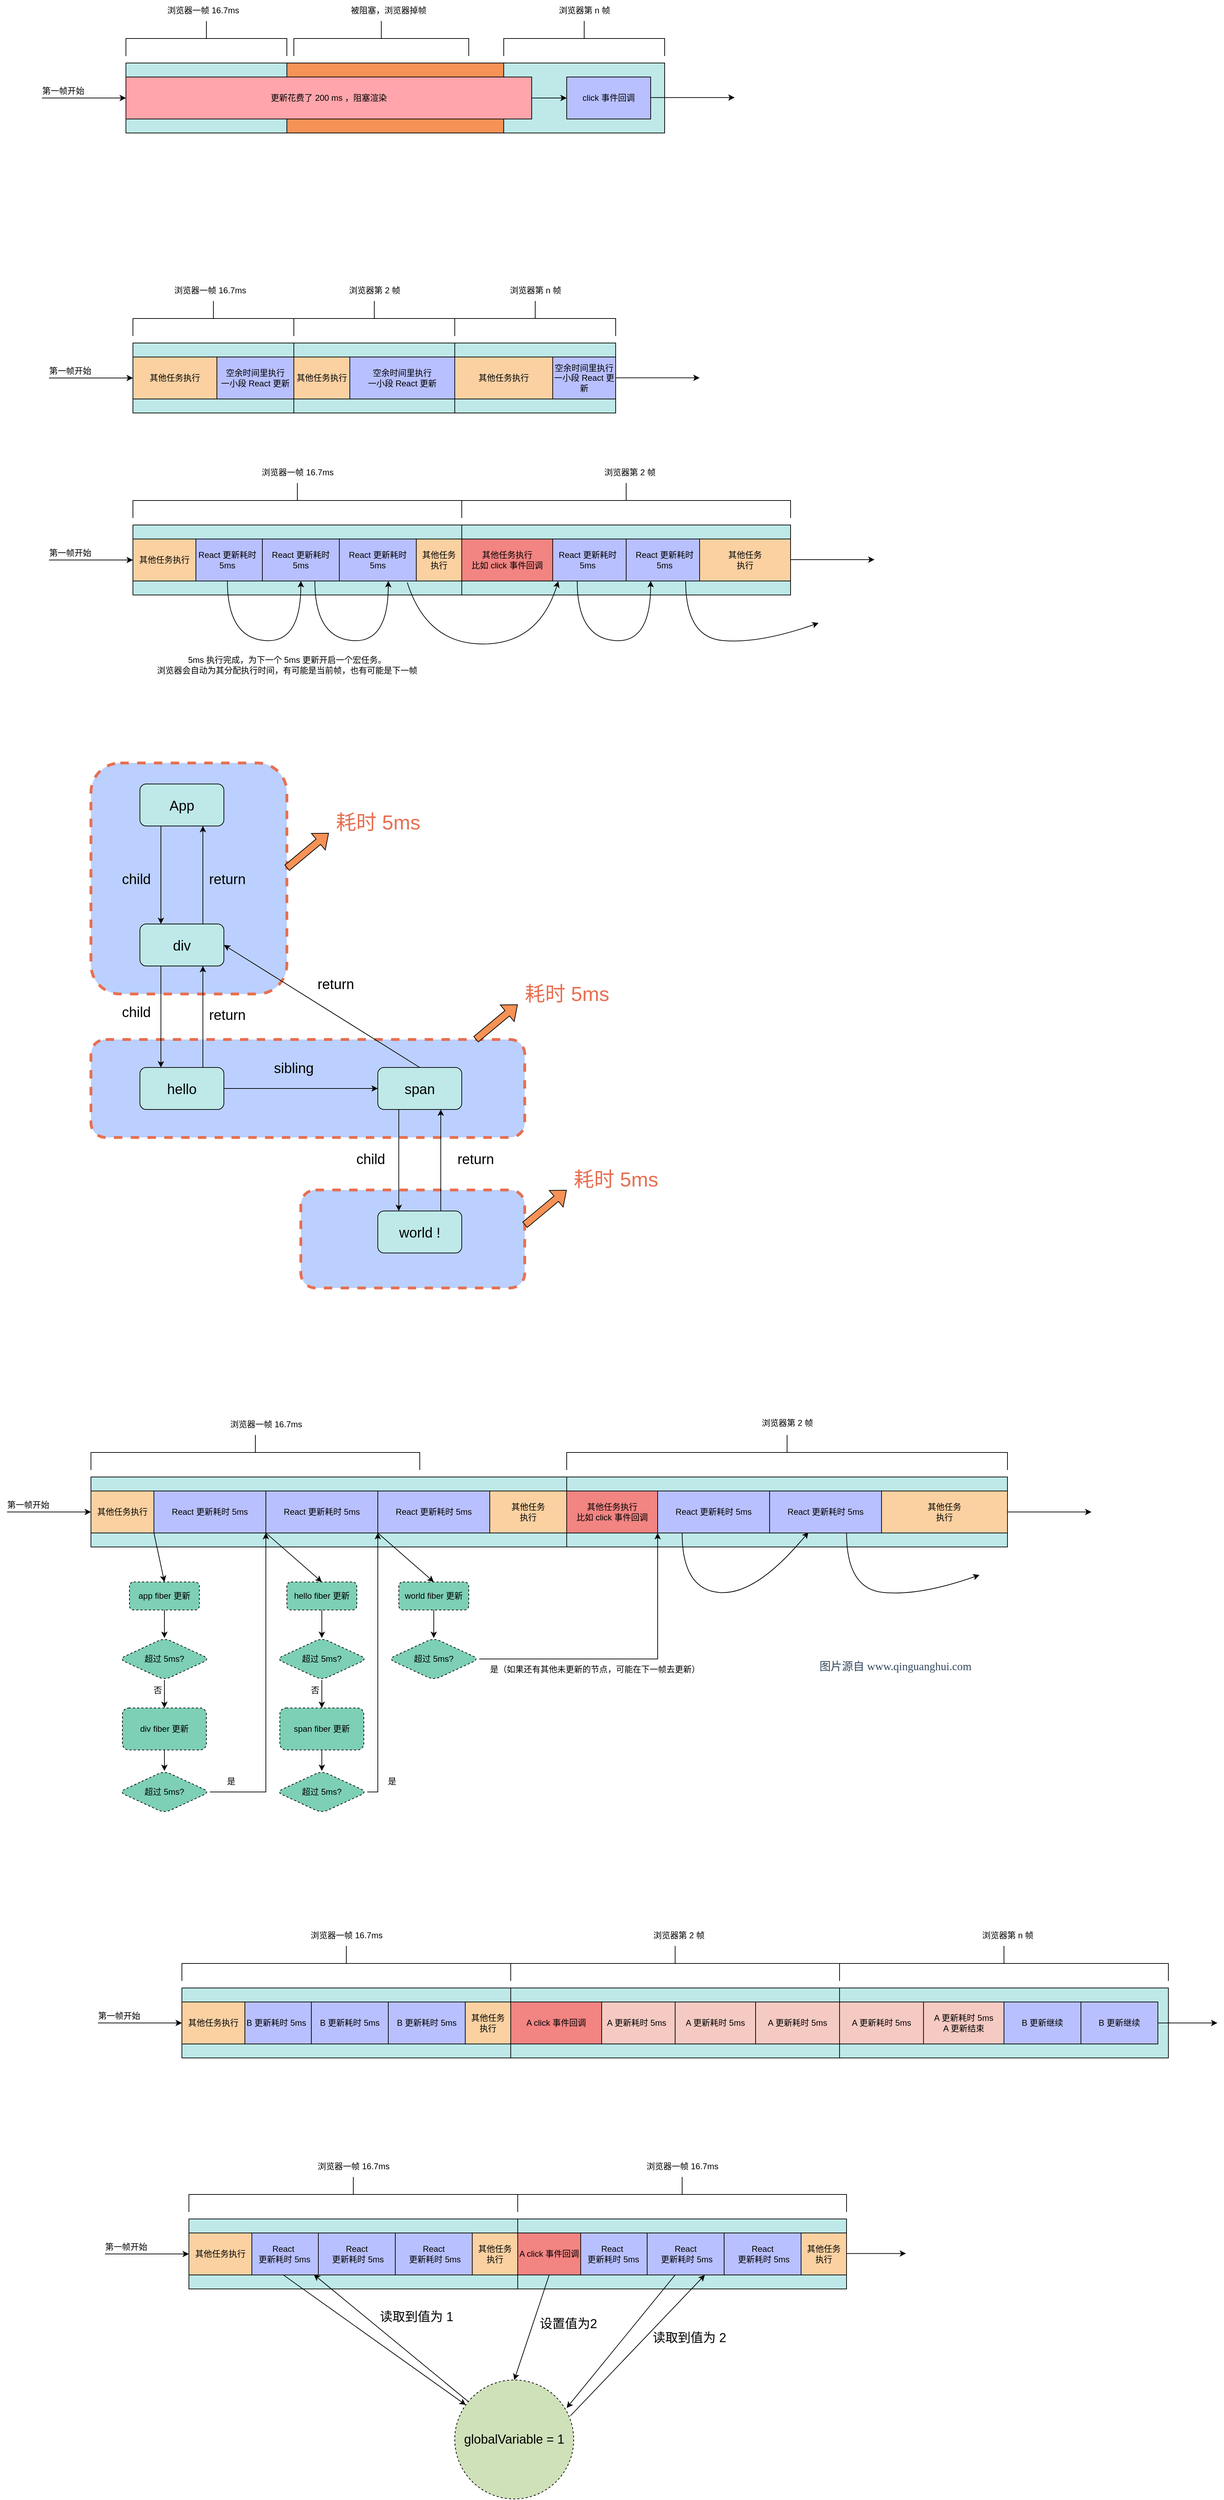 <mxfile version="20.2.3" type="device"><diagram id="33m1zhPhn40Jrkgx1Ifg" name="React 并发"><mxGraphModel dx="2376" dy="1242" grid="1" gridSize="10" guides="1" tooltips="1" connect="1" arrows="1" fold="1" page="1" pageScale="1" pageWidth="827" pageHeight="1169" math="0" shadow="0"><root><mxCell id="0"/><mxCell id="1" parent="0"/><mxCell id="PT9RlLDkD7lPrrvfI8HO-163" value="" style="rounded=1;whiteSpace=wrap;html=1;fontSize=20;strokeWidth=4;fillColor=#bbd0ff;strokeColor=#E76F51;dashed=1;" vertex="1" parent="1"><mxGeometry x="350" y="1990" width="320" height="140" as="geometry"/></mxCell><mxCell id="PT9RlLDkD7lPrrvfI8HO-161" value="" style="rounded=1;whiteSpace=wrap;html=1;fontSize=20;strokeWidth=4;fillColor=#bbd0ff;strokeColor=#E76F51;dashed=1;" vertex="1" parent="1"><mxGeometry x="50" y="1775" width="620" height="140" as="geometry"/></mxCell><mxCell id="PT9RlLDkD7lPrrvfI8HO-159" value="" style="rounded=1;whiteSpace=wrap;html=1;fontSize=20;strokeWidth=4;fillColor=#bbd0ff;strokeColor=#E76F51;dashed=1;glass=0;sketch=0;" vertex="1" parent="1"><mxGeometry x="50" y="1380" width="280" height="330" as="geometry"/></mxCell><mxCell id="PT9RlLDkD7lPrrvfI8HO-18" value="" style="rounded=0;whiteSpace=wrap;html=1;fillColor=#bee9e8;strokeColor=#000;" vertex="1" parent="1"><mxGeometry x="640" y="380" width="230" height="100" as="geometry"/></mxCell><mxCell id="PT9RlLDkD7lPrrvfI8HO-9" value="" style="rounded=0;whiteSpace=wrap;html=1;fillColor=#f79256;strokeColor=#000;" vertex="1" parent="1"><mxGeometry x="330" y="380" width="310" height="100" as="geometry"/></mxCell><mxCell id="PT9RlLDkD7lPrrvfI8HO-1" value="" style="rounded=0;whiteSpace=wrap;html=1;fillColor=#bee9e8;strokeColor=#000;" vertex="1" parent="1"><mxGeometry x="100" y="380" width="230" height="100" as="geometry"/></mxCell><mxCell id="PT9RlLDkD7lPrrvfI8HO-17" value="" style="edgeStyle=orthogonalEdgeStyle;rounded=0;orthogonalLoop=1;jettySize=auto;html=1;" edge="1" parent="1" source="PT9RlLDkD7lPrrvfI8HO-5" target="PT9RlLDkD7lPrrvfI8HO-16"><mxGeometry relative="1" as="geometry"/></mxCell><mxCell id="PT9RlLDkD7lPrrvfI8HO-5" value="更新花费了 200 ms ，阻塞渲染" style="rounded=0;whiteSpace=wrap;html=1;fillColor=#ffa5ab;strokeColor=#000;" vertex="1" parent="1"><mxGeometry x="100" y="400" width="580" height="60" as="geometry"/></mxCell><mxCell id="PT9RlLDkD7lPrrvfI8HO-6" value="" style="endArrow=classic;html=1;rounded=0;entryX=0;entryY=0.5;entryDx=0;entryDy=0;" edge="1" parent="1" target="PT9RlLDkD7lPrrvfI8HO-5"><mxGeometry width="50" height="50" relative="1" as="geometry"><mxPoint x="-20" y="430" as="sourcePoint"/><mxPoint x="240" y="470" as="targetPoint"/></mxGeometry></mxCell><mxCell id="PT9RlLDkD7lPrrvfI8HO-7" value="第一帧开始" style="text;html=1;align=center;verticalAlign=middle;resizable=0;points=[];autosize=1;strokeColor=none;fillColor=none;" vertex="1" parent="1"><mxGeometry x="-30" y="405" width="80" height="30" as="geometry"/></mxCell><mxCell id="PT9RlLDkD7lPrrvfI8HO-12" value="" style="strokeWidth=1;html=1;shape=mxgraph.flowchart.annotation_2;align=left;labelPosition=right;pointerEvents=1;direction=south;" vertex="1" parent="1"><mxGeometry x="100" y="320" width="230" height="50" as="geometry"/></mxCell><mxCell id="PT9RlLDkD7lPrrvfI8HO-13" value="浏览器一帧 16.7ms" style="text;html=1;align=center;verticalAlign=middle;resizable=0;points=[];autosize=1;strokeColor=none;fillColor=none;" vertex="1" parent="1"><mxGeometry x="145" y="290" width="130" height="30" as="geometry"/></mxCell><mxCell id="PT9RlLDkD7lPrrvfI8HO-16" value="click 事件回调" style="whiteSpace=wrap;html=1;fillColor=#b8c0ff;strokeColor=#000;rounded=0;" vertex="1" parent="1"><mxGeometry x="730" y="400" width="120" height="60" as="geometry"/></mxCell><mxCell id="PT9RlLDkD7lPrrvfI8HO-19" value="" style="strokeWidth=1;html=1;shape=mxgraph.flowchart.annotation_2;align=left;labelPosition=right;pointerEvents=1;direction=south;" vertex="1" parent="1"><mxGeometry x="640" y="320" width="230" height="50" as="geometry"/></mxCell><mxCell id="PT9RlLDkD7lPrrvfI8HO-20" value="浏览器第 n 帧" style="text;html=1;align=center;verticalAlign=middle;resizable=0;points=[];autosize=1;strokeColor=none;fillColor=none;" vertex="1" parent="1"><mxGeometry x="705" y="290" width="100" height="30" as="geometry"/></mxCell><mxCell id="PT9RlLDkD7lPrrvfI8HO-21" value="" style="strokeWidth=1;html=1;shape=mxgraph.flowchart.annotation_2;align=left;labelPosition=right;pointerEvents=1;direction=south;" vertex="1" parent="1"><mxGeometry x="340" y="320" width="250" height="50" as="geometry"/></mxCell><mxCell id="PT9RlLDkD7lPrrvfI8HO-22" value="被阻塞，浏览器掉帧" style="text;html=1;align=center;verticalAlign=middle;resizable=0;points=[];autosize=1;strokeColor=none;fillColor=none;" vertex="1" parent="1"><mxGeometry x="410" y="290" width="130" height="30" as="geometry"/></mxCell><mxCell id="PT9RlLDkD7lPrrvfI8HO-24" value="" style="endArrow=classic;html=1;rounded=0;entryX=0;entryY=0.5;entryDx=0;entryDy=0;" edge="1" parent="1"><mxGeometry width="50" height="50" relative="1" as="geometry"><mxPoint x="850" y="429.41" as="sourcePoint"/><mxPoint x="970" y="429.41" as="targetPoint"/></mxGeometry></mxCell><mxCell id="PT9RlLDkD7lPrrvfI8HO-25" value="" style="rounded=0;whiteSpace=wrap;html=1;fillColor=#bee9e8;strokeColor=#000;" vertex="1" parent="1"><mxGeometry x="340" y="780" width="230" height="100" as="geometry"/></mxCell><mxCell id="PT9RlLDkD7lPrrvfI8HO-27" value="" style="rounded=0;whiteSpace=wrap;html=1;fillColor=#bee9e8;strokeColor=#000;" vertex="1" parent="1"><mxGeometry x="110" y="780" width="230" height="100" as="geometry"/></mxCell><mxCell id="PT9RlLDkD7lPrrvfI8HO-30" value="" style="endArrow=classic;html=1;rounded=0;entryX=0;entryY=0.5;entryDx=0;entryDy=0;" edge="1" parent="1"><mxGeometry width="50" height="50" relative="1" as="geometry"><mxPoint x="-10" y="830" as="sourcePoint"/><mxPoint x="110" y="830.0" as="targetPoint"/></mxGeometry></mxCell><mxCell id="PT9RlLDkD7lPrrvfI8HO-31" value="第一帧开始" style="text;html=1;align=center;verticalAlign=middle;resizable=0;points=[];autosize=1;strokeColor=none;fillColor=none;" vertex="1" parent="1"><mxGeometry x="-20" y="805" width="80" height="30" as="geometry"/></mxCell><mxCell id="PT9RlLDkD7lPrrvfI8HO-32" value="" style="strokeWidth=1;html=1;shape=mxgraph.flowchart.annotation_2;align=left;labelPosition=right;pointerEvents=1;direction=south;" vertex="1" parent="1"><mxGeometry x="110" y="720" width="230" height="50" as="geometry"/></mxCell><mxCell id="PT9RlLDkD7lPrrvfI8HO-33" value="浏览器一帧 16.7ms" style="text;html=1;align=center;verticalAlign=middle;resizable=0;points=[];autosize=1;strokeColor=none;fillColor=none;" vertex="1" parent="1"><mxGeometry x="155" y="690" width="130" height="30" as="geometry"/></mxCell><mxCell id="PT9RlLDkD7lPrrvfI8HO-34" value="空余时间里执行&lt;br&gt;一小段 React 更新" style="whiteSpace=wrap;html=1;fillColor=#b8c0ff;strokeColor=#000;rounded=0;" vertex="1" parent="1"><mxGeometry x="230" y="800" width="110" height="60" as="geometry"/></mxCell><mxCell id="PT9RlLDkD7lPrrvfI8HO-35" value="" style="strokeWidth=1;html=1;shape=mxgraph.flowchart.annotation_2;align=left;labelPosition=right;pointerEvents=1;direction=south;" vertex="1" parent="1"><mxGeometry x="340" y="720" width="230" height="50" as="geometry"/></mxCell><mxCell id="PT9RlLDkD7lPrrvfI8HO-36" value="浏览器第 2 帧" style="text;html=1;align=center;verticalAlign=middle;resizable=0;points=[];autosize=1;strokeColor=none;fillColor=none;" vertex="1" parent="1"><mxGeometry x="405" y="690" width="100" height="30" as="geometry"/></mxCell><mxCell id="PT9RlLDkD7lPrrvfI8HO-45" value="" style="rounded=0;whiteSpace=wrap;html=1;fillColor=#bee9e8;strokeColor=#000;" vertex="1" parent="1"><mxGeometry x="570" y="780" width="230" height="100" as="geometry"/></mxCell><mxCell id="PT9RlLDkD7lPrrvfI8HO-48" value="" style="strokeWidth=1;html=1;shape=mxgraph.flowchart.annotation_2;align=left;labelPosition=right;pointerEvents=1;direction=south;" vertex="1" parent="1"><mxGeometry x="570" y="720" width="230" height="50" as="geometry"/></mxCell><mxCell id="PT9RlLDkD7lPrrvfI8HO-49" value="浏览器第 n 帧" style="text;html=1;align=center;verticalAlign=middle;resizable=0;points=[];autosize=1;strokeColor=none;fillColor=none;" vertex="1" parent="1"><mxGeometry x="635" y="690" width="100" height="30" as="geometry"/></mxCell><mxCell id="PT9RlLDkD7lPrrvfI8HO-53" value="其他任务执行" style="rounded=0;whiteSpace=wrap;html=1;strokeWidth=1;fillColor=#fbd1a2;strokeColor=#000;" vertex="1" parent="1"><mxGeometry x="110" y="800" width="120" height="60" as="geometry"/></mxCell><mxCell id="PT9RlLDkD7lPrrvfI8HO-54" value="空余时间里执行&lt;br&gt;一小段 React 更新" style="whiteSpace=wrap;html=1;fillColor=#b8c0ff;strokeColor=#000;rounded=0;" vertex="1" parent="1"><mxGeometry x="420" y="800" width="150" height="60" as="geometry"/></mxCell><mxCell id="PT9RlLDkD7lPrrvfI8HO-55" value="其他任务执行" style="rounded=0;whiteSpace=wrap;html=1;strokeWidth=1;fillColor=#fbd1a2;strokeColor=#000;" vertex="1" parent="1"><mxGeometry x="340" y="800" width="80" height="60" as="geometry"/></mxCell><mxCell id="PT9RlLDkD7lPrrvfI8HO-56" value="空余时间里执行&lt;br&gt;一小段 React 更新" style="whiteSpace=wrap;html=1;fillColor=#b8c0ff;strokeColor=#000;rounded=0;" vertex="1" parent="1"><mxGeometry x="710" y="800" width="90" height="60" as="geometry"/></mxCell><mxCell id="PT9RlLDkD7lPrrvfI8HO-57" value="其他任务执行" style="rounded=0;whiteSpace=wrap;html=1;strokeWidth=1;fillColor=#fbd1a2;strokeColor=#000;" vertex="1" parent="1"><mxGeometry x="570" y="800" width="140" height="60" as="geometry"/></mxCell><mxCell id="PT9RlLDkD7lPrrvfI8HO-58" value="" style="endArrow=classic;html=1;rounded=0;entryX=0;entryY=0.5;entryDx=0;entryDy=0;" edge="1" parent="1"><mxGeometry width="50" height="50" relative="1" as="geometry"><mxPoint x="800" y="829.75" as="sourcePoint"/><mxPoint x="920" y="829.75" as="targetPoint"/></mxGeometry></mxCell><mxCell id="PT9RlLDkD7lPrrvfI8HO-76" value="" style="rounded=0;whiteSpace=wrap;html=1;fillColor=#bee9e8;strokeColor=#000;" vertex="1" parent="1"><mxGeometry x="110" y="1040" width="470" height="100" as="geometry"/></mxCell><mxCell id="PT9RlLDkD7lPrrvfI8HO-77" value="" style="endArrow=classic;html=1;rounded=0;entryX=0;entryY=0.5;entryDx=0;entryDy=0;" edge="1" parent="1"><mxGeometry width="50" height="50" relative="1" as="geometry"><mxPoint x="-10.0" y="1090" as="sourcePoint"/><mxPoint x="110.0" y="1090.0" as="targetPoint"/></mxGeometry></mxCell><mxCell id="PT9RlLDkD7lPrrvfI8HO-78" value="第一帧开始" style="text;html=1;align=center;verticalAlign=middle;resizable=0;points=[];autosize=1;strokeColor=none;fillColor=none;" vertex="1" parent="1"><mxGeometry x="-20" y="1065" width="80" height="30" as="geometry"/></mxCell><mxCell id="PT9RlLDkD7lPrrvfI8HO-79" value="" style="strokeWidth=1;html=1;shape=mxgraph.flowchart.annotation_2;align=left;labelPosition=right;pointerEvents=1;direction=south;" vertex="1" parent="1"><mxGeometry x="110" y="980" width="470" height="50" as="geometry"/></mxCell><mxCell id="PT9RlLDkD7lPrrvfI8HO-80" value="浏览器一帧 16.7ms" style="text;html=1;align=center;verticalAlign=middle;resizable=0;points=[];autosize=1;strokeColor=none;fillColor=none;" vertex="1" parent="1"><mxGeometry x="280" y="950" width="130" height="30" as="geometry"/></mxCell><mxCell id="PT9RlLDkD7lPrrvfI8HO-81" value="React 更新耗时 5ms" style="whiteSpace=wrap;html=1;fillColor=#b8c0ff;strokeColor=#000;rounded=0;" vertex="1" parent="1"><mxGeometry x="190" y="1060" width="110" height="60" as="geometry"/></mxCell><mxCell id="PT9RlLDkD7lPrrvfI8HO-84" value="" style="rounded=0;whiteSpace=wrap;html=1;fillColor=#bee9e8;strokeColor=#000;" vertex="1" parent="1"><mxGeometry x="580" y="1040" width="470" height="100" as="geometry"/></mxCell><mxCell id="PT9RlLDkD7lPrrvfI8HO-85" value="" style="strokeWidth=1;html=1;shape=mxgraph.flowchart.annotation_2;align=left;labelPosition=right;pointerEvents=1;direction=south;" vertex="1" parent="1"><mxGeometry x="580" y="980" width="470" height="50" as="geometry"/></mxCell><mxCell id="PT9RlLDkD7lPrrvfI8HO-92" value="" style="endArrow=classic;html=1;rounded=0;entryX=0;entryY=0.5;entryDx=0;entryDy=0;" edge="1" parent="1"><mxGeometry width="50" height="50" relative="1" as="geometry"><mxPoint x="1050" y="1089.47" as="sourcePoint"/><mxPoint x="1170" y="1089.47" as="targetPoint"/></mxGeometry></mxCell><mxCell id="PT9RlLDkD7lPrrvfI8HO-94" value="浏览器第 2 帧" style="text;html=1;align=center;verticalAlign=middle;resizable=0;points=[];autosize=1;strokeColor=none;fillColor=none;" vertex="1" parent="1"><mxGeometry x="770" y="950" width="100" height="30" as="geometry"/></mxCell><mxCell id="PT9RlLDkD7lPrrvfI8HO-95" value="React 更新耗时 5ms" style="whiteSpace=wrap;html=1;fillColor=#b8c0ff;strokeColor=#000;rounded=0;" vertex="1" parent="1"><mxGeometry x="295" y="1060" width="110" height="60" as="geometry"/></mxCell><mxCell id="PT9RlLDkD7lPrrvfI8HO-96" value="React 更新耗时 5ms" style="whiteSpace=wrap;html=1;fillColor=#b8c0ff;strokeColor=#000;rounded=0;" vertex="1" parent="1"><mxGeometry x="405" y="1060" width="110" height="60" as="geometry"/></mxCell><mxCell id="PT9RlLDkD7lPrrvfI8HO-97" value="其他任务执行" style="rounded=0;whiteSpace=wrap;html=1;strokeWidth=1;fillColor=#fbd1a2;strokeColor=#000;" vertex="1" parent="1"><mxGeometry x="110" y="1060" width="90" height="60" as="geometry"/></mxCell><mxCell id="PT9RlLDkD7lPrrvfI8HO-100" value="其他任务&lt;br&gt;执行" style="rounded=0;whiteSpace=wrap;html=1;strokeWidth=1;fillColor=#fbd1a2;strokeColor=#000;" vertex="1" parent="1"><mxGeometry x="515" y="1060" width="65" height="60" as="geometry"/></mxCell><mxCell id="PT9RlLDkD7lPrrvfI8HO-102" value="" style="curved=1;endArrow=classic;html=1;rounded=0;exitX=0.5;exitY=1;exitDx=0;exitDy=0;entryX=0.5;entryY=1;entryDx=0;entryDy=0;" edge="1" parent="1" source="PT9RlLDkD7lPrrvfI8HO-81" target="PT9RlLDkD7lPrrvfI8HO-95"><mxGeometry width="50" height="50" relative="1" as="geometry"><mxPoint x="270" y="1230" as="sourcePoint"/><mxPoint x="320" y="1180" as="targetPoint"/><Array as="points"><mxPoint x="245" y="1200"/><mxPoint x="350" y="1210"/></Array></mxGeometry></mxCell><mxCell id="PT9RlLDkD7lPrrvfI8HO-103" value="5ms 执行完成，为下一个 5ms 更新开启一个宏任务。&lt;br&gt;浏览器会自动为其分配执行时间，有可能是当前帧，也有可能是下一帧&lt;br&gt;" style="text;html=1;align=center;verticalAlign=middle;resizable=0;points=[];autosize=1;strokeColor=none;fillColor=none;" vertex="1" parent="1"><mxGeometry x="130" y="1220" width="400" height="40" as="geometry"/></mxCell><mxCell id="PT9RlLDkD7lPrrvfI8HO-104" value="" style="curved=1;endArrow=classic;html=1;rounded=0;exitX=0.5;exitY=1;exitDx=0;exitDy=0;entryX=0.5;entryY=1;entryDx=0;entryDy=0;" edge="1" parent="1"><mxGeometry width="50" height="50" relative="1" as="geometry"><mxPoint x="370" y="1120" as="sourcePoint"/><mxPoint x="475" y="1120" as="targetPoint"/><Array as="points"><mxPoint x="370" y="1200"/><mxPoint x="475" y="1210"/></Array></mxGeometry></mxCell><mxCell id="PT9RlLDkD7lPrrvfI8HO-105" value="React 更新耗时 5ms" style="whiteSpace=wrap;html=1;fillColor=#b8c0ff;strokeColor=#000;rounded=0;" vertex="1" parent="1"><mxGeometry x="705" y="1060" width="110" height="60" as="geometry"/></mxCell><mxCell id="PT9RlLDkD7lPrrvfI8HO-106" value="React 更新耗时 5ms" style="whiteSpace=wrap;html=1;fillColor=#b8c0ff;strokeColor=#000;rounded=0;" vertex="1" parent="1"><mxGeometry x="815" y="1060" width="110" height="60" as="geometry"/></mxCell><mxCell id="PT9RlLDkD7lPrrvfI8HO-108" value="其他任务执行&lt;br&gt;比如 click 事件回调" style="rounded=0;whiteSpace=wrap;html=1;strokeWidth=1;fillColor=#f28482;strokeColor=#000;" vertex="1" parent="1"><mxGeometry x="580" y="1060" width="130" height="60" as="geometry"/></mxCell><mxCell id="PT9RlLDkD7lPrrvfI8HO-109" value="其他任务&lt;br&gt;执行" style="rounded=0;whiteSpace=wrap;html=1;strokeWidth=1;fillColor=#fbd1a2;strokeColor=#000;" vertex="1" parent="1"><mxGeometry x="920" y="1060" width="130" height="60" as="geometry"/></mxCell><mxCell id="PT9RlLDkD7lPrrvfI8HO-110" value="" style="curved=1;endArrow=classic;html=1;rounded=0;exitX=0.882;exitY=1.033;exitDx=0;exitDy=0;exitPerimeter=0;entryX=0.118;entryY=1.007;entryDx=0;entryDy=0;entryPerimeter=0;" edge="1" parent="1" source="PT9RlLDkD7lPrrvfI8HO-96" target="PT9RlLDkD7lPrrvfI8HO-105"><mxGeometry width="50" height="50" relative="1" as="geometry"><mxPoint x="515" y="1110" as="sourcePoint"/><mxPoint x="620" y="1110" as="targetPoint"/><Array as="points"><mxPoint x="530" y="1210"/><mxPoint x="690" y="1210"/></Array></mxGeometry></mxCell><mxCell id="PT9RlLDkD7lPrrvfI8HO-111" value="" style="curved=1;endArrow=classic;html=1;rounded=0;exitX=0.5;exitY=1;exitDx=0;exitDy=0;entryX=0.5;entryY=1;entryDx=0;entryDy=0;" edge="1" parent="1"><mxGeometry width="50" height="50" relative="1" as="geometry"><mxPoint x="745" y="1120" as="sourcePoint"/><mxPoint x="850" y="1120" as="targetPoint"/><Array as="points"><mxPoint x="745" y="1200"/><mxPoint x="850" y="1210"/></Array></mxGeometry></mxCell><mxCell id="PT9RlLDkD7lPrrvfI8HO-112" value="" style="curved=1;endArrow=classic;html=1;rounded=0;exitX=0.5;exitY=1;exitDx=0;exitDy=0;" edge="1" parent="1"><mxGeometry width="50" height="50" relative="1" as="geometry"><mxPoint x="900" y="1120" as="sourcePoint"/><mxPoint x="1090" y="1180" as="targetPoint"/><Array as="points"><mxPoint x="900" y="1200"/><mxPoint x="1005" y="1210"/></Array></mxGeometry></mxCell><mxCell id="PT9RlLDkD7lPrrvfI8HO-141" style="edgeStyle=orthogonalEdgeStyle;rounded=0;orthogonalLoop=1;jettySize=auto;html=1;exitX=0.25;exitY=1;exitDx=0;exitDy=0;entryX=0.25;entryY=0;entryDx=0;entryDy=0;fontSize=20;" edge="1" parent="1" source="PT9RlLDkD7lPrrvfI8HO-115" target="PT9RlLDkD7lPrrvfI8HO-119"><mxGeometry relative="1" as="geometry"/></mxCell><mxCell id="PT9RlLDkD7lPrrvfI8HO-115" value="App" style="rounded=1;whiteSpace=wrap;html=1;strokeWidth=1;fillColor=#bee9e8;strokeColor=#000;fontSize=20;" vertex="1" parent="1"><mxGeometry x="120" y="1410" width="120" height="60" as="geometry"/></mxCell><mxCell id="PT9RlLDkD7lPrrvfI8HO-142" style="edgeStyle=orthogonalEdgeStyle;rounded=0;orthogonalLoop=1;jettySize=auto;html=1;exitX=0.25;exitY=1;exitDx=0;exitDy=0;entryX=0.25;entryY=0;entryDx=0;entryDy=0;fontSize=20;" edge="1" parent="1" source="PT9RlLDkD7lPrrvfI8HO-119" target="PT9RlLDkD7lPrrvfI8HO-121"><mxGeometry relative="1" as="geometry"/></mxCell><mxCell id="PT9RlLDkD7lPrrvfI8HO-155" style="edgeStyle=orthogonalEdgeStyle;rounded=0;orthogonalLoop=1;jettySize=auto;html=1;exitX=0.75;exitY=0;exitDx=0;exitDy=0;entryX=0.75;entryY=1;entryDx=0;entryDy=0;fontSize=20;" edge="1" parent="1" source="PT9RlLDkD7lPrrvfI8HO-119" target="PT9RlLDkD7lPrrvfI8HO-115"><mxGeometry relative="1" as="geometry"/></mxCell><mxCell id="PT9RlLDkD7lPrrvfI8HO-119" value="div" style="rounded=1;whiteSpace=wrap;html=1;strokeWidth=1;fillColor=#bee9e8;strokeColor=#000;fontSize=20;" vertex="1" parent="1"><mxGeometry x="120" y="1610" width="120" height="60" as="geometry"/></mxCell><mxCell id="PT9RlLDkD7lPrrvfI8HO-124" value="" style="edgeStyle=orthogonalEdgeStyle;rounded=0;orthogonalLoop=1;jettySize=auto;html=1;fontSize=20;" edge="1" parent="1" source="PT9RlLDkD7lPrrvfI8HO-121" target="PT9RlLDkD7lPrrvfI8HO-123"><mxGeometry relative="1" as="geometry"/></mxCell><mxCell id="PT9RlLDkD7lPrrvfI8HO-154" style="edgeStyle=orthogonalEdgeStyle;rounded=0;orthogonalLoop=1;jettySize=auto;html=1;exitX=0.75;exitY=0;exitDx=0;exitDy=0;entryX=0.75;entryY=1;entryDx=0;entryDy=0;fontSize=20;" edge="1" parent="1" source="PT9RlLDkD7lPrrvfI8HO-121" target="PT9RlLDkD7lPrrvfI8HO-119"><mxGeometry relative="1" as="geometry"/></mxCell><mxCell id="PT9RlLDkD7lPrrvfI8HO-121" value="hello" style="rounded=1;whiteSpace=wrap;html=1;strokeWidth=1;fillColor=#bee9e8;strokeColor=#000;fontSize=20;" vertex="1" parent="1"><mxGeometry x="120" y="1815" width="120" height="60" as="geometry"/></mxCell><mxCell id="PT9RlLDkD7lPrrvfI8HO-156" style="edgeStyle=orthogonalEdgeStyle;rounded=0;orthogonalLoop=1;jettySize=auto;html=1;exitX=0.25;exitY=1;exitDx=0;exitDy=0;entryX=0.25;entryY=0;entryDx=0;entryDy=0;fontSize=20;" edge="1" parent="1" source="PT9RlLDkD7lPrrvfI8HO-123" target="PT9RlLDkD7lPrrvfI8HO-125"><mxGeometry relative="1" as="geometry"/></mxCell><mxCell id="PT9RlLDkD7lPrrvfI8HO-123" value="span" style="rounded=1;whiteSpace=wrap;html=1;strokeWidth=1;fillColor=#bee9e8;strokeColor=#000;fontSize=20;" vertex="1" parent="1"><mxGeometry x="460" y="1815" width="120" height="60" as="geometry"/></mxCell><mxCell id="PT9RlLDkD7lPrrvfI8HO-140" style="edgeStyle=orthogonalEdgeStyle;rounded=0;orthogonalLoop=1;jettySize=auto;html=1;exitX=0.75;exitY=0;exitDx=0;exitDy=0;entryX=0.75;entryY=1;entryDx=0;entryDy=0;fontSize=20;" edge="1" parent="1" source="PT9RlLDkD7lPrrvfI8HO-125" target="PT9RlLDkD7lPrrvfI8HO-123"><mxGeometry relative="1" as="geometry"/></mxCell><mxCell id="PT9RlLDkD7lPrrvfI8HO-125" value="world !" style="rounded=1;whiteSpace=wrap;html=1;strokeWidth=1;fillColor=#bee9e8;strokeColor=#000;fontSize=20;" vertex="1" parent="1"><mxGeometry x="460" y="2020" width="120" height="60" as="geometry"/></mxCell><mxCell id="PT9RlLDkD7lPrrvfI8HO-127" value="child" style="text;html=1;strokeColor=none;fillColor=none;align=center;verticalAlign=middle;whiteSpace=wrap;rounded=0;fontSize=20;" vertex="1" parent="1"><mxGeometry x="85" y="1530" width="60" height="30" as="geometry"/></mxCell><mxCell id="PT9RlLDkD7lPrrvfI8HO-139" value="" style="endArrow=classic;html=1;rounded=0;fontSize=20;exitX=0.5;exitY=0;exitDx=0;exitDy=0;entryX=1;entryY=0.5;entryDx=0;entryDy=0;" edge="1" parent="1" source="PT9RlLDkD7lPrrvfI8HO-123" target="PT9RlLDkD7lPrrvfI8HO-119"><mxGeometry width="50" height="50" relative="1" as="geometry"><mxPoint x="350" y="1720" as="sourcePoint"/><mxPoint x="400" y="1670" as="targetPoint"/></mxGeometry></mxCell><mxCell id="PT9RlLDkD7lPrrvfI8HO-143" value="child" style="text;html=1;strokeColor=none;fillColor=none;align=center;verticalAlign=middle;whiteSpace=wrap;rounded=0;fontSize=20;" vertex="1" parent="1"><mxGeometry x="85" y="1720" width="60" height="30" as="geometry"/></mxCell><mxCell id="PT9RlLDkD7lPrrvfI8HO-144" value="child" style="text;html=1;strokeColor=none;fillColor=none;align=center;verticalAlign=middle;whiteSpace=wrap;rounded=0;fontSize=20;" vertex="1" parent="1"><mxGeometry x="420" y="1930" width="60" height="30" as="geometry"/></mxCell><mxCell id="PT9RlLDkD7lPrrvfI8HO-145" value="return" style="text;html=1;strokeColor=none;fillColor=none;align=center;verticalAlign=middle;whiteSpace=wrap;rounded=0;fontSize=20;" vertex="1" parent="1"><mxGeometry x="215" y="1530" width="60" height="30" as="geometry"/></mxCell><mxCell id="PT9RlLDkD7lPrrvfI8HO-146" value="return" style="text;html=1;strokeColor=none;fillColor=none;align=center;verticalAlign=middle;whiteSpace=wrap;rounded=0;fontSize=20;" vertex="1" parent="1"><mxGeometry x="215" y="1724" width="60" height="30" as="geometry"/></mxCell><mxCell id="PT9RlLDkD7lPrrvfI8HO-147" value="return" style="text;html=1;strokeColor=none;fillColor=none;align=center;verticalAlign=middle;whiteSpace=wrap;rounded=0;fontSize=20;" vertex="1" parent="1"><mxGeometry x="370" y="1680" width="60" height="30" as="geometry"/></mxCell><mxCell id="PT9RlLDkD7lPrrvfI8HO-148" value="return" style="text;html=1;strokeColor=none;fillColor=none;align=center;verticalAlign=middle;whiteSpace=wrap;rounded=0;fontSize=20;" vertex="1" parent="1"><mxGeometry x="570" y="1930" width="60" height="30" as="geometry"/></mxCell><mxCell id="PT9RlLDkD7lPrrvfI8HO-149" value="sibling" style="text;html=1;strokeColor=none;fillColor=none;align=center;verticalAlign=middle;whiteSpace=wrap;rounded=0;fontSize=20;" vertex="1" parent="1"><mxGeometry x="310" y="1800" width="60" height="30" as="geometry"/></mxCell><mxCell id="PT9RlLDkD7lPrrvfI8HO-162" value="耗时 5ms" style="text;html=1;strokeColor=none;fillColor=none;align=center;verticalAlign=middle;whiteSpace=wrap;rounded=0;dashed=1;fontSize=29;fontColor=#E76F51;" vertex="1" parent="1"><mxGeometry x="396.5" y="1450" width="127" height="30" as="geometry"/></mxCell><mxCell id="PT9RlLDkD7lPrrvfI8HO-164" value="" style="shape=flexArrow;endArrow=classic;html=1;rounded=0;fontSize=29;fontColor=#E76F51;fillColor=#f79256;strokeColor=#000;" edge="1" parent="1"><mxGeometry width="50" height="50" relative="1" as="geometry"><mxPoint x="330" y="1530" as="sourcePoint"/><mxPoint x="390" y="1480" as="targetPoint"/></mxGeometry></mxCell><mxCell id="PT9RlLDkD7lPrrvfI8HO-166" value="耗时 5ms" style="text;html=1;strokeColor=none;fillColor=none;align=center;verticalAlign=middle;whiteSpace=wrap;rounded=0;dashed=1;fontSize=29;fontColor=#E76F51;" vertex="1" parent="1"><mxGeometry x="666.5" y="1695" width="127" height="30" as="geometry"/></mxCell><mxCell id="PT9RlLDkD7lPrrvfI8HO-167" value="" style="shape=flexArrow;endArrow=classic;html=1;rounded=0;fontSize=29;fontColor=#E76F51;fillColor=#f79256;strokeColor=#000;" edge="1" parent="1"><mxGeometry width="50" height="50" relative="1" as="geometry"><mxPoint x="600" y="1775" as="sourcePoint"/><mxPoint x="660" y="1725" as="targetPoint"/></mxGeometry></mxCell><mxCell id="PT9RlLDkD7lPrrvfI8HO-168" value="耗时 5ms" style="text;html=1;strokeColor=none;fillColor=none;align=center;verticalAlign=middle;whiteSpace=wrap;rounded=0;dashed=1;fontSize=29;fontColor=#E76F51;" vertex="1" parent="1"><mxGeometry x="736.5" y="1960" width="127" height="30" as="geometry"/></mxCell><mxCell id="PT9RlLDkD7lPrrvfI8HO-169" value="" style="shape=flexArrow;endArrow=classic;html=1;rounded=0;fontSize=29;fontColor=#E76F51;fillColor=#f79256;strokeColor=#000;" edge="1" parent="1"><mxGeometry width="50" height="50" relative="1" as="geometry"><mxPoint x="670" y="2040" as="sourcePoint"/><mxPoint x="730" y="1990" as="targetPoint"/></mxGeometry></mxCell><mxCell id="PT9RlLDkD7lPrrvfI8HO-170" value="" style="rounded=0;whiteSpace=wrap;html=1;fillColor=#bee9e8;strokeColor=#000;" vertex="1" parent="1"><mxGeometry x="50" y="2400" width="680" height="100" as="geometry"/></mxCell><mxCell id="PT9RlLDkD7lPrrvfI8HO-171" value="" style="endArrow=classic;html=1;rounded=0;entryX=0;entryY=0.5;entryDx=0;entryDy=0;" edge="1" parent="1"><mxGeometry width="50" height="50" relative="1" as="geometry"><mxPoint x="-70" y="2450" as="sourcePoint"/><mxPoint x="50" y="2450" as="targetPoint"/></mxGeometry></mxCell><mxCell id="PT9RlLDkD7lPrrvfI8HO-172" value="第一帧开始" style="text;html=1;align=center;verticalAlign=middle;resizable=0;points=[];autosize=1;strokeColor=none;fillColor=none;" vertex="1" parent="1"><mxGeometry x="-80" y="2425" width="80" height="30" as="geometry"/></mxCell><mxCell id="PT9RlLDkD7lPrrvfI8HO-173" value="" style="strokeWidth=1;html=1;shape=mxgraph.flowchart.annotation_2;align=left;labelPosition=right;pointerEvents=1;direction=south;" vertex="1" parent="1"><mxGeometry x="50" y="2340" width="470" height="50" as="geometry"/></mxCell><mxCell id="PT9RlLDkD7lPrrvfI8HO-174" value="浏览器一帧 16.7ms" style="text;html=1;align=center;verticalAlign=middle;resizable=0;points=[];autosize=1;strokeColor=none;fillColor=none;" vertex="1" parent="1"><mxGeometry x="235" y="2310" width="130" height="30" as="geometry"/></mxCell><mxCell id="PT9RlLDkD7lPrrvfI8HO-175" value="React 更新耗时 5ms" style="whiteSpace=wrap;html=1;fillColor=#b8c0ff;strokeColor=#000;rounded=0;" vertex="1" parent="1"><mxGeometry x="140" y="2420" width="160" height="60" as="geometry"/></mxCell><mxCell id="PT9RlLDkD7lPrrvfI8HO-176" value="" style="rounded=0;whiteSpace=wrap;html=1;fillColor=#bee9e8;strokeColor=#000;" vertex="1" parent="1"><mxGeometry x="730" y="2400" width="630" height="100" as="geometry"/></mxCell><mxCell id="PT9RlLDkD7lPrrvfI8HO-177" value="" style="strokeWidth=1;html=1;shape=mxgraph.flowchart.annotation_2;align=left;labelPosition=right;pointerEvents=1;direction=south;" vertex="1" parent="1"><mxGeometry x="730" y="2340" width="630" height="50" as="geometry"/></mxCell><mxCell id="PT9RlLDkD7lPrrvfI8HO-178" value="浏览器第 2 帧" style="text;html=1;align=center;verticalAlign=middle;resizable=0;points=[];autosize=1;strokeColor=none;fillColor=none;" vertex="1" parent="1"><mxGeometry x="995" y="2308" width="100" height="30" as="geometry"/></mxCell><mxCell id="PT9RlLDkD7lPrrvfI8HO-181" value="其他任务执行" style="rounded=0;whiteSpace=wrap;html=1;strokeWidth=1;fillColor=#fbd1a2;strokeColor=#000;" vertex="1" parent="1"><mxGeometry x="50" y="2420" width="90" height="60" as="geometry"/></mxCell><mxCell id="PT9RlLDkD7lPrrvfI8HO-182" value="其他任务&lt;br&gt;执行" style="rounded=0;whiteSpace=wrap;html=1;strokeWidth=1;fillColor=#fbd1a2;strokeColor=#000;" vertex="1" parent="1"><mxGeometry x="620" y="2420" width="110" height="60" as="geometry"/></mxCell><mxCell id="PT9RlLDkD7lPrrvfI8HO-188" value="其他任务执行&lt;br&gt;比如 click 事件回调" style="rounded=0;whiteSpace=wrap;html=1;strokeWidth=1;fillColor=#f28482;strokeColor=#000;" vertex="1" parent="1"><mxGeometry x="730" y="2420" width="130" height="60" as="geometry"/></mxCell><mxCell id="PT9RlLDkD7lPrrvfI8HO-191" value="" style="curved=1;endArrow=classic;html=1;rounded=0;exitX=0.5;exitY=1;exitDx=0;exitDy=0;entryX=0.347;entryY=0.981;entryDx=0;entryDy=0;entryPerimeter=0;" edge="1" parent="1" target="PT9RlLDkD7lPrrvfI8HO-242"><mxGeometry width="50" height="50" relative="1" as="geometry"><mxPoint x="895" y="2480" as="sourcePoint"/><mxPoint x="1000" y="2480" as="targetPoint"/><Array as="points"><mxPoint x="895" y="2560"/><mxPoint x="1000" y="2570"/></Array></mxGeometry></mxCell><mxCell id="PT9RlLDkD7lPrrvfI8HO-192" value="" style="curved=1;endArrow=classic;html=1;rounded=0;exitX=0.5;exitY=1;exitDx=0;exitDy=0;" edge="1" parent="1"><mxGeometry width="50" height="50" relative="1" as="geometry"><mxPoint x="1130" y="2480" as="sourcePoint"/><mxPoint x="1320" y="2540" as="targetPoint"/><Array as="points"><mxPoint x="1130" y="2560"/><mxPoint x="1235" y="2570"/></Array></mxGeometry></mxCell><mxCell id="PT9RlLDkD7lPrrvfI8HO-195" value="" style="endArrow=classic;html=1;rounded=0;fontSize=29;fontColor=#E76F51;exitX=0;exitY=1;exitDx=0;exitDy=0;entryX=0.5;entryY=0;entryDx=0;entryDy=0;" edge="1" parent="1" source="PT9RlLDkD7lPrrvfI8HO-175" target="PT9RlLDkD7lPrrvfI8HO-196"><mxGeometry width="50" height="50" relative="1" as="geometry"><mxPoint x="280" y="2460" as="sourcePoint"/><mxPoint x="160" y="2550" as="targetPoint"/></mxGeometry></mxCell><mxCell id="PT9RlLDkD7lPrrvfI8HO-204" value="" style="edgeStyle=orthogonalEdgeStyle;rounded=0;orthogonalLoop=1;jettySize=auto;html=1;fontSize=12;fontColor=#E76F51;" edge="1" parent="1" source="PT9RlLDkD7lPrrvfI8HO-196" target="PT9RlLDkD7lPrrvfI8HO-203"><mxGeometry relative="1" as="geometry"/></mxCell><mxCell id="PT9RlLDkD7lPrrvfI8HO-196" value="app fiber 更新" style="rounded=1;whiteSpace=wrap;html=1;glass=0;dashed=1;sketch=0;fontSize=12;strokeColor=#000;strokeWidth=1;fillColor=#7dcfb6;" vertex="1" parent="1"><mxGeometry x="105" y="2550" width="100" height="40" as="geometry"/></mxCell><mxCell id="PT9RlLDkD7lPrrvfI8HO-206" value="" style="edgeStyle=orthogonalEdgeStyle;rounded=0;orthogonalLoop=1;jettySize=auto;html=1;fontSize=12;fontColor=#E76F51;" edge="1" parent="1" source="PT9RlLDkD7lPrrvfI8HO-203" target="PT9RlLDkD7lPrrvfI8HO-205"><mxGeometry relative="1" as="geometry"/></mxCell><mxCell id="PT9RlLDkD7lPrrvfI8HO-203" value="超过 5ms?" style="rhombus;whiteSpace=wrap;html=1;fillColor=#7dcfb6;strokeColor=#000;rounded=1;glass=0;dashed=1;sketch=0;strokeWidth=1;" vertex="1" parent="1"><mxGeometry x="90" y="2630" width="130" height="60" as="geometry"/></mxCell><mxCell id="PT9RlLDkD7lPrrvfI8HO-208" style="edgeStyle=orthogonalEdgeStyle;rounded=0;orthogonalLoop=1;jettySize=auto;html=1;exitX=0.5;exitY=1;exitDx=0;exitDy=0;entryX=0.5;entryY=0;entryDx=0;entryDy=0;fontSize=12;fontColor=#E76F51;" edge="1" parent="1" source="PT9RlLDkD7lPrrvfI8HO-205" target="PT9RlLDkD7lPrrvfI8HO-207"><mxGeometry relative="1" as="geometry"/></mxCell><mxCell id="PT9RlLDkD7lPrrvfI8HO-205" value="div fiber 更新" style="whiteSpace=wrap;html=1;fillColor=#7dcfb6;strokeColor=#000;rounded=1;glass=0;dashed=1;sketch=0;strokeWidth=1;" vertex="1" parent="1"><mxGeometry x="95" y="2730" width="120" height="60" as="geometry"/></mxCell><mxCell id="PT9RlLDkD7lPrrvfI8HO-223" style="edgeStyle=orthogonalEdgeStyle;rounded=0;orthogonalLoop=1;jettySize=auto;html=1;entryX=0;entryY=1;entryDx=0;entryDy=0;fontSize=12;fontColor=#000000;" edge="1" parent="1" source="PT9RlLDkD7lPrrvfI8HO-207" target="PT9RlLDkD7lPrrvfI8HO-221"><mxGeometry relative="1" as="geometry"/></mxCell><mxCell id="PT9RlLDkD7lPrrvfI8HO-207" value="超过 5ms?" style="rhombus;whiteSpace=wrap;html=1;fillColor=#7dcfb6;strokeColor=#000;rounded=1;glass=0;dashed=1;sketch=0;strokeWidth=1;" vertex="1" parent="1"><mxGeometry x="90" y="2820" width="130" height="60" as="geometry"/></mxCell><mxCell id="PT9RlLDkD7lPrrvfI8HO-209" value="&lt;font color=&quot;#000000&quot;&gt;否&lt;/font&gt;" style="text;html=1;align=center;verticalAlign=middle;resizable=0;points=[];autosize=1;strokeColor=none;fillColor=none;fontSize=12;fontColor=#E76F51;" vertex="1" parent="1"><mxGeometry x="125" y="2690" width="40" height="30" as="geometry"/></mxCell><mxCell id="PT9RlLDkD7lPrrvfI8HO-211" value="" style="endArrow=classic;html=1;rounded=0;fontSize=29;fontColor=#E76F51;exitX=0;exitY=1;exitDx=0;exitDy=0;entryX=0.5;entryY=0;entryDx=0;entryDy=0;" edge="1" parent="1" target="PT9RlLDkD7lPrrvfI8HO-213" source="PT9RlLDkD7lPrrvfI8HO-221"><mxGeometry width="50" height="50" relative="1" as="geometry"><mxPoint x="440" y="2480" as="sourcePoint"/><mxPoint x="410" y="2550" as="targetPoint"/></mxGeometry></mxCell><mxCell id="PT9RlLDkD7lPrrvfI8HO-212" value="" style="edgeStyle=orthogonalEdgeStyle;rounded=0;orthogonalLoop=1;jettySize=auto;html=1;fontSize=12;fontColor=#E76F51;" edge="1" parent="1" source="PT9RlLDkD7lPrrvfI8HO-213" target="PT9RlLDkD7lPrrvfI8HO-215"><mxGeometry relative="1" as="geometry"/></mxCell><mxCell id="PT9RlLDkD7lPrrvfI8HO-213" value="hello fiber 更新" style="rounded=1;whiteSpace=wrap;html=1;glass=0;dashed=1;sketch=0;fontSize=12;strokeColor=#000;strokeWidth=1;fillColor=#7dcfb6;" vertex="1" parent="1"><mxGeometry x="330" y="2550" width="100" height="40" as="geometry"/></mxCell><mxCell id="PT9RlLDkD7lPrrvfI8HO-214" value="" style="edgeStyle=orthogonalEdgeStyle;rounded=0;orthogonalLoop=1;jettySize=auto;html=1;fontSize=12;fontColor=#E76F51;" edge="1" parent="1" source="PT9RlLDkD7lPrrvfI8HO-215" target="PT9RlLDkD7lPrrvfI8HO-217"><mxGeometry relative="1" as="geometry"/></mxCell><mxCell id="PT9RlLDkD7lPrrvfI8HO-215" value="超过 5ms?" style="rhombus;whiteSpace=wrap;html=1;fillColor=#7dcfb6;strokeColor=#000;rounded=1;glass=0;dashed=1;sketch=0;strokeWidth=1;" vertex="1" parent="1"><mxGeometry x="315" y="2630" width="130" height="60" as="geometry"/></mxCell><mxCell id="PT9RlLDkD7lPrrvfI8HO-216" style="edgeStyle=orthogonalEdgeStyle;rounded=0;orthogonalLoop=1;jettySize=auto;html=1;exitX=0.5;exitY=1;exitDx=0;exitDy=0;entryX=0.5;entryY=0;entryDx=0;entryDy=0;fontSize=12;fontColor=#E76F51;" edge="1" parent="1" source="PT9RlLDkD7lPrrvfI8HO-217" target="PT9RlLDkD7lPrrvfI8HO-219"><mxGeometry relative="1" as="geometry"/></mxCell><mxCell id="PT9RlLDkD7lPrrvfI8HO-217" value="span fiber 更新" style="whiteSpace=wrap;html=1;fillColor=#7dcfb6;strokeColor=#000;rounded=1;glass=0;dashed=1;sketch=0;strokeWidth=1;" vertex="1" parent="1"><mxGeometry x="320" y="2730" width="120" height="60" as="geometry"/></mxCell><mxCell id="PT9RlLDkD7lPrrvfI8HO-218" style="edgeStyle=orthogonalEdgeStyle;rounded=0;orthogonalLoop=1;jettySize=auto;html=1;entryX=0;entryY=1;entryDx=0;entryDy=0;fontSize=12;fontColor=#000000;" edge="1" parent="1" source="PT9RlLDkD7lPrrvfI8HO-219"><mxGeometry relative="1" as="geometry"><mxPoint x="460" y="2480" as="targetPoint"/><Array as="points"><mxPoint x="460" y="2850"/></Array></mxGeometry></mxCell><mxCell id="PT9RlLDkD7lPrrvfI8HO-219" value="超过 5ms?" style="rhombus;whiteSpace=wrap;html=1;fillColor=#7dcfb6;strokeColor=#000;rounded=1;glass=0;dashed=1;sketch=0;strokeWidth=1;" vertex="1" parent="1"><mxGeometry x="315" y="2820" width="130" height="60" as="geometry"/></mxCell><mxCell id="PT9RlLDkD7lPrrvfI8HO-220" value="&lt;font color=&quot;#000000&quot;&gt;否&lt;/font&gt;" style="text;html=1;align=center;verticalAlign=middle;resizable=0;points=[];autosize=1;strokeColor=none;fillColor=none;fontSize=12;fontColor=#E76F51;" vertex="1" parent="1"><mxGeometry x="350" y="2690" width="40" height="30" as="geometry"/></mxCell><mxCell id="PT9RlLDkD7lPrrvfI8HO-221" value="React 更新耗时 5ms" style="whiteSpace=wrap;html=1;fillColor=#b8c0ff;strokeColor=#000;rounded=0;" vertex="1" parent="1"><mxGeometry x="300" y="2420" width="160" height="60" as="geometry"/></mxCell><mxCell id="PT9RlLDkD7lPrrvfI8HO-222" value="React 更新耗时 5ms" style="whiteSpace=wrap;html=1;fillColor=#b8c0ff;strokeColor=#000;rounded=0;" vertex="1" parent="1"><mxGeometry x="460" y="2420" width="160" height="60" as="geometry"/></mxCell><mxCell id="PT9RlLDkD7lPrrvfI8HO-225" value="&lt;font color=&quot;#000000&quot;&gt;是&lt;/font&gt;" style="text;html=1;align=center;verticalAlign=middle;resizable=0;points=[];autosize=1;strokeColor=none;fillColor=none;fontSize=12;fontColor=#E76F51;" vertex="1" parent="1"><mxGeometry x="230" y="2820" width="40" height="30" as="geometry"/></mxCell><mxCell id="PT9RlLDkD7lPrrvfI8HO-226" value="&lt;font color=&quot;#000000&quot;&gt;是&lt;/font&gt;" style="text;html=1;align=center;verticalAlign=middle;resizable=0;points=[];autosize=1;strokeColor=none;fillColor=none;fontSize=12;fontColor=#E76F51;" vertex="1" parent="1"><mxGeometry x="460" y="2820" width="40" height="30" as="geometry"/></mxCell><mxCell id="PT9RlLDkD7lPrrvfI8HO-227" value="" style="endArrow=classic;html=1;rounded=0;fontSize=29;fontColor=#E76F51;exitX=0;exitY=1;exitDx=0;exitDy=0;entryX=0.5;entryY=0;entryDx=0;entryDy=0;" edge="1" parent="1" target="PT9RlLDkD7lPrrvfI8HO-229"><mxGeometry width="50" height="50" relative="1" as="geometry"><mxPoint x="460" y="2480" as="sourcePoint"/><mxPoint x="570" y="2550" as="targetPoint"/></mxGeometry></mxCell><mxCell id="PT9RlLDkD7lPrrvfI8HO-228" value="" style="edgeStyle=orthogonalEdgeStyle;rounded=0;orthogonalLoop=1;jettySize=auto;html=1;fontSize=12;fontColor=#E76F51;" edge="1" parent="1" source="PT9RlLDkD7lPrrvfI8HO-229" target="PT9RlLDkD7lPrrvfI8HO-231"><mxGeometry relative="1" as="geometry"/></mxCell><mxCell id="PT9RlLDkD7lPrrvfI8HO-229" value="world fiber 更新" style="rounded=1;whiteSpace=wrap;html=1;glass=0;dashed=1;sketch=0;fontSize=12;strokeColor=#000;strokeWidth=1;fillColor=#7dcfb6;" vertex="1" parent="1"><mxGeometry x="490" y="2550" width="100" height="40" as="geometry"/></mxCell><mxCell id="PT9RlLDkD7lPrrvfI8HO-238" style="edgeStyle=orthogonalEdgeStyle;rounded=0;orthogonalLoop=1;jettySize=auto;html=1;exitX=1;exitY=0.5;exitDx=0;exitDy=0;entryX=1;entryY=1;entryDx=0;entryDy=0;fontSize=12;fontColor=#000000;" edge="1" parent="1" source="PT9RlLDkD7lPrrvfI8HO-231" target="PT9RlLDkD7lPrrvfI8HO-188"><mxGeometry relative="1" as="geometry"/></mxCell><mxCell id="PT9RlLDkD7lPrrvfI8HO-231" value="超过 5ms?" style="rhombus;whiteSpace=wrap;html=1;fillColor=#7dcfb6;strokeColor=#000;rounded=1;glass=0;dashed=1;sketch=0;strokeWidth=1;" vertex="1" parent="1"><mxGeometry x="475" y="2630" width="130" height="60" as="geometry"/></mxCell><mxCell id="PT9RlLDkD7lPrrvfI8HO-239" value="&lt;font color=&quot;#000000&quot;&gt;是（如果还有其他未更新的节点，可能在下一帧去更新）&lt;/font&gt;" style="text;html=1;align=center;verticalAlign=middle;resizable=0;points=[];autosize=1;strokeColor=none;fillColor=none;fontSize=12;fontColor=#E76F51;" vertex="1" parent="1"><mxGeometry x="610" y="2660" width="320" height="30" as="geometry"/></mxCell><mxCell id="PT9RlLDkD7lPrrvfI8HO-241" value="React 更新耗时 5ms" style="whiteSpace=wrap;html=1;fillColor=#b8c0ff;strokeColor=#000;rounded=0;" vertex="1" parent="1"><mxGeometry x="860" y="2420" width="160" height="60" as="geometry"/></mxCell><mxCell id="PT9RlLDkD7lPrrvfI8HO-242" value="React 更新耗时 5ms" style="whiteSpace=wrap;html=1;fillColor=#b8c0ff;strokeColor=#000;rounded=0;" vertex="1" parent="1"><mxGeometry x="1020" y="2420" width="160" height="60" as="geometry"/></mxCell><mxCell id="PT9RlLDkD7lPrrvfI8HO-243" value="其他任务&lt;br&gt;执行" style="rounded=0;whiteSpace=wrap;html=1;strokeWidth=1;fillColor=#fbd1a2;strokeColor=#000;" vertex="1" parent="1"><mxGeometry x="1180" y="2420" width="180" height="60" as="geometry"/></mxCell><mxCell id="PT9RlLDkD7lPrrvfI8HO-244" value="" style="endArrow=classic;html=1;rounded=0;fontSize=12;fontColor=#000000;exitX=1;exitY=0.5;exitDx=0;exitDy=0;" edge="1" parent="1" source="PT9RlLDkD7lPrrvfI8HO-243"><mxGeometry width="50" height="50" relative="1" as="geometry"><mxPoint x="1400" y="2490" as="sourcePoint"/><mxPoint x="1480" y="2450" as="targetPoint"/></mxGeometry></mxCell><mxCell id="PT9RlLDkD7lPrrvfI8HO-245" value="图片源自 www.qinguanghui.com" style="text;html=1;strokeColor=none;fillColor=none;align=center;verticalAlign=middle;whiteSpace=wrap;rounded=0;fontFamily=Source Code Pro;fontSource=https%3A%2F%2Ffonts.googleapis.com%2Fcss%3Ffamily%3DSource%2BCode%2BPro;fontSize=16;fontColor=#34495e;glass=0;dashed=1;sketch=0;" vertex="1" parent="1"><mxGeometry x="1060" y="2660" width="280" height="20" as="geometry"/></mxCell><mxCell id="PT9RlLDkD7lPrrvfI8HO-246" value="" style="rounded=0;whiteSpace=wrap;html=1;fillColor=#bee9e8;strokeColor=#000;" vertex="1" parent="1"><mxGeometry x="180" y="3130" width="470" height="100" as="geometry"/></mxCell><mxCell id="PT9RlLDkD7lPrrvfI8HO-247" value="" style="endArrow=classic;html=1;rounded=0;entryX=0;entryY=0.5;entryDx=0;entryDy=0;" edge="1" parent="1"><mxGeometry width="50" height="50" relative="1" as="geometry"><mxPoint x="60" y="3180" as="sourcePoint"/><mxPoint x="180" y="3180" as="targetPoint"/></mxGeometry></mxCell><mxCell id="PT9RlLDkD7lPrrvfI8HO-248" value="第一帧开始" style="text;html=1;align=center;verticalAlign=middle;resizable=0;points=[];autosize=1;strokeColor=none;fillColor=none;" vertex="1" parent="1"><mxGeometry x="50" y="3155" width="80" height="30" as="geometry"/></mxCell><mxCell id="PT9RlLDkD7lPrrvfI8HO-249" value="" style="strokeWidth=1;html=1;shape=mxgraph.flowchart.annotation_2;align=left;labelPosition=right;pointerEvents=1;direction=south;" vertex="1" parent="1"><mxGeometry x="180" y="3070" width="470" height="50" as="geometry"/></mxCell><mxCell id="PT9RlLDkD7lPrrvfI8HO-250" value="浏览器一帧 16.7ms" style="text;html=1;align=center;verticalAlign=middle;resizable=0;points=[];autosize=1;strokeColor=none;fillColor=none;" vertex="1" parent="1"><mxGeometry x="350" y="3040" width="130" height="30" as="geometry"/></mxCell><mxCell id="PT9RlLDkD7lPrrvfI8HO-251" value="B 更新耗时 5ms" style="whiteSpace=wrap;html=1;fillColor=#b8c0ff;strokeColor=#000;rounded=0;" vertex="1" parent="1"><mxGeometry x="260" y="3150" width="110" height="60" as="geometry"/></mxCell><mxCell id="PT9RlLDkD7lPrrvfI8HO-252" value="" style="rounded=0;whiteSpace=wrap;html=1;fillColor=#bee9e8;strokeColor=#000;" vertex="1" parent="1"><mxGeometry x="650" y="3130" width="470" height="100" as="geometry"/></mxCell><mxCell id="PT9RlLDkD7lPrrvfI8HO-253" value="" style="strokeWidth=1;html=1;shape=mxgraph.flowchart.annotation_2;align=left;labelPosition=right;pointerEvents=1;direction=south;" vertex="1" parent="1"><mxGeometry x="650" y="3070" width="470" height="50" as="geometry"/></mxCell><mxCell id="PT9RlLDkD7lPrrvfI8HO-255" value="浏览器第 2 帧" style="text;html=1;align=center;verticalAlign=middle;resizable=0;points=[];autosize=1;strokeColor=none;fillColor=none;" vertex="1" parent="1"><mxGeometry x="840" y="3040" width="100" height="30" as="geometry"/></mxCell><mxCell id="PT9RlLDkD7lPrrvfI8HO-256" value="B 更新耗时 5ms" style="whiteSpace=wrap;html=1;fillColor=#b8c0ff;strokeColor=#000;rounded=0;" vertex="1" parent="1"><mxGeometry x="365" y="3150" width="110" height="60" as="geometry"/></mxCell><mxCell id="PT9RlLDkD7lPrrvfI8HO-257" value="B 更新耗时 5ms" style="whiteSpace=wrap;html=1;fillColor=#b8c0ff;strokeColor=#000;rounded=0;" vertex="1" parent="1"><mxGeometry x="475" y="3150" width="110" height="60" as="geometry"/></mxCell><mxCell id="PT9RlLDkD7lPrrvfI8HO-258" value="其他任务执行" style="rounded=0;whiteSpace=wrap;html=1;strokeWidth=1;fillColor=#fbd1a2;strokeColor=#000;" vertex="1" parent="1"><mxGeometry x="180" y="3150" width="90" height="60" as="geometry"/></mxCell><mxCell id="PT9RlLDkD7lPrrvfI8HO-259" value="其他任务&lt;br&gt;执行" style="rounded=0;whiteSpace=wrap;html=1;strokeWidth=1;fillColor=#fbd1a2;strokeColor=#000;" vertex="1" parent="1"><mxGeometry x="585" y="3150" width="65" height="60" as="geometry"/></mxCell><mxCell id="PT9RlLDkD7lPrrvfI8HO-260" value="A 更新耗时 5ms" style="whiteSpace=wrap;html=1;fillColor=#f5cac3;strokeColor=#000;rounded=0;" vertex="1" parent="1"><mxGeometry x="775" y="3150" width="110" height="60" as="geometry"/></mxCell><mxCell id="PT9RlLDkD7lPrrvfI8HO-261" value="A 更新耗时 5ms" style="whiteSpace=wrap;html=1;fillColor=#f5cac3;strokeColor=#000;rounded=0;" vertex="1" parent="1"><mxGeometry x="885" y="3150" width="115" height="60" as="geometry"/></mxCell><mxCell id="PT9RlLDkD7lPrrvfI8HO-262" value="A click 事件回调" style="rounded=0;whiteSpace=wrap;html=1;strokeWidth=1;fillColor=#f28482;strokeColor=#000;" vertex="1" parent="1"><mxGeometry x="650" y="3150" width="130" height="60" as="geometry"/></mxCell><mxCell id="PT9RlLDkD7lPrrvfI8HO-263" value="A 更新耗时 5ms" style="rounded=0;whiteSpace=wrap;html=1;strokeWidth=1;fillColor=#f5cac3;strokeColor=#000;" vertex="1" parent="1"><mxGeometry x="1000" y="3150" width="120" height="60" as="geometry"/></mxCell><mxCell id="PT9RlLDkD7lPrrvfI8HO-264" value="" style="rounded=0;whiteSpace=wrap;html=1;fillColor=#bee9e8;strokeColor=#000;" vertex="1" parent="1"><mxGeometry x="1120" y="3130" width="470" height="100" as="geometry"/></mxCell><mxCell id="PT9RlLDkD7lPrrvfI8HO-265" value="" style="strokeWidth=1;html=1;shape=mxgraph.flowchart.annotation_2;align=left;labelPosition=right;pointerEvents=1;direction=south;" vertex="1" parent="1"><mxGeometry x="1120" y="3070" width="470" height="50" as="geometry"/></mxCell><mxCell id="PT9RlLDkD7lPrrvfI8HO-266" value="浏览器第 n 帧" style="text;html=1;align=center;verticalAlign=middle;resizable=0;points=[];autosize=1;strokeColor=none;fillColor=none;" vertex="1" parent="1"><mxGeometry x="1310" y="3040" width="100" height="30" as="geometry"/></mxCell><mxCell id="PT9RlLDkD7lPrrvfI8HO-267" value="A 更新耗时 5ms&lt;br&gt;A 更新结束" style="whiteSpace=wrap;html=1;fillColor=#f5cac3;strokeColor=#000;rounded=0;" vertex="1" parent="1"><mxGeometry x="1240" y="3150" width="115" height="60" as="geometry"/></mxCell><mxCell id="PT9RlLDkD7lPrrvfI8HO-268" value="B 更新继续" style="whiteSpace=wrap;html=1;fillColor=#b8c0ff;strokeColor=#000;rounded=0;" vertex="1" parent="1"><mxGeometry x="1355" y="3150" width="110" height="60" as="geometry"/></mxCell><mxCell id="PT9RlLDkD7lPrrvfI8HO-269" value="A 更新耗时 5ms" style="rounded=0;whiteSpace=wrap;html=1;strokeWidth=1;fillColor=#f5cac3;strokeColor=#000;" vertex="1" parent="1"><mxGeometry x="1120" y="3150" width="120" height="60" as="geometry"/></mxCell><mxCell id="PT9RlLDkD7lPrrvfI8HO-271" value="B 更新继续" style="whiteSpace=wrap;html=1;fillColor=#b8c0ff;strokeColor=#000;rounded=0;" vertex="1" parent="1"><mxGeometry x="1465" y="3150" width="110" height="60" as="geometry"/></mxCell><mxCell id="PT9RlLDkD7lPrrvfI8HO-272" value="" style="endArrow=classic;html=1;rounded=0;fontSize=12;fontColor=#000000;exitX=1;exitY=0.5;exitDx=0;exitDy=0;" edge="1" parent="1" source="PT9RlLDkD7lPrrvfI8HO-271"><mxGeometry width="50" height="50" relative="1" as="geometry"><mxPoint x="1630" y="3200" as="sourcePoint"/><mxPoint x="1660" y="3180" as="targetPoint"/></mxGeometry></mxCell><mxCell id="PT9RlLDkD7lPrrvfI8HO-298" value="" style="rounded=0;whiteSpace=wrap;html=1;fillColor=#bee9e8;strokeColor=#000;" vertex="1" parent="1"><mxGeometry x="190" y="3460" width="470" height="100" as="geometry"/></mxCell><mxCell id="PT9RlLDkD7lPrrvfI8HO-299" value="" style="endArrow=classic;html=1;rounded=0;entryX=0;entryY=0.5;entryDx=0;entryDy=0;" edge="1" parent="1"><mxGeometry width="50" height="50" relative="1" as="geometry"><mxPoint x="70" y="3510" as="sourcePoint"/><mxPoint x="190" y="3510" as="targetPoint"/></mxGeometry></mxCell><mxCell id="PT9RlLDkD7lPrrvfI8HO-300" value="第一帧开始" style="text;html=1;align=center;verticalAlign=middle;resizable=0;points=[];autosize=1;strokeColor=none;fillColor=none;" vertex="1" parent="1"><mxGeometry x="60" y="3485" width="80" height="30" as="geometry"/></mxCell><mxCell id="PT9RlLDkD7lPrrvfI8HO-301" value="" style="strokeWidth=1;html=1;shape=mxgraph.flowchart.annotation_2;align=left;labelPosition=right;pointerEvents=1;direction=south;" vertex="1" parent="1"><mxGeometry x="190" y="3400" width="470" height="50" as="geometry"/></mxCell><mxCell id="PT9RlLDkD7lPrrvfI8HO-302" value="浏览器一帧 16.7ms" style="text;html=1;align=center;verticalAlign=middle;resizable=0;points=[];autosize=1;strokeColor=none;fillColor=none;" vertex="1" parent="1"><mxGeometry x="360" y="3370" width="130" height="30" as="geometry"/></mxCell><mxCell id="PT9RlLDkD7lPrrvfI8HO-303" value="React&lt;br&gt;&amp;nbsp;更新耗时 5ms" style="whiteSpace=wrap;html=1;fillColor=#b8c0ff;strokeColor=#000;rounded=0;" vertex="1" parent="1"><mxGeometry x="270" y="3480" width="110" height="60" as="geometry"/></mxCell><mxCell id="PT9RlLDkD7lPrrvfI8HO-307" value="React&lt;br&gt;&amp;nbsp;更新耗时 5ms" style="whiteSpace=wrap;html=1;fillColor=#b8c0ff;strokeColor=#000;rounded=0;" vertex="1" parent="1"><mxGeometry x="375" y="3480" width="110" height="60" as="geometry"/></mxCell><mxCell id="PT9RlLDkD7lPrrvfI8HO-308" value="React&lt;br&gt;&amp;nbsp;更新耗时 5ms" style="whiteSpace=wrap;html=1;fillColor=#b8c0ff;strokeColor=#000;rounded=0;" vertex="1" parent="1"><mxGeometry x="485" y="3480" width="110" height="60" as="geometry"/></mxCell><mxCell id="PT9RlLDkD7lPrrvfI8HO-309" value="其他任务执行" style="rounded=0;whiteSpace=wrap;html=1;strokeWidth=1;fillColor=#fbd1a2;strokeColor=#000;" vertex="1" parent="1"><mxGeometry x="190" y="3480" width="90" height="60" as="geometry"/></mxCell><mxCell id="PT9RlLDkD7lPrrvfI8HO-310" value="其他任务&lt;br&gt;执行" style="rounded=0;whiteSpace=wrap;html=1;strokeWidth=1;fillColor=#fbd1a2;strokeColor=#000;" vertex="1" parent="1"><mxGeometry x="595" y="3480" width="65" height="60" as="geometry"/></mxCell><mxCell id="PT9RlLDkD7lPrrvfI8HO-323" value="" style="rounded=0;whiteSpace=wrap;html=1;fillColor=#bee9e8;strokeColor=#000;" vertex="1" parent="1"><mxGeometry x="660" y="3460" width="470" height="100" as="geometry"/></mxCell><mxCell id="PT9RlLDkD7lPrrvfI8HO-324" value="" style="strokeWidth=1;html=1;shape=mxgraph.flowchart.annotation_2;align=left;labelPosition=right;pointerEvents=1;direction=south;" vertex="1" parent="1"><mxGeometry x="660" y="3400" width="470" height="50" as="geometry"/></mxCell><mxCell id="PT9RlLDkD7lPrrvfI8HO-325" value="浏览器一帧 16.7ms" style="text;html=1;align=center;verticalAlign=middle;resizable=0;points=[];autosize=1;strokeColor=none;fillColor=none;" vertex="1" parent="1"><mxGeometry x="830" y="3370" width="130" height="30" as="geometry"/></mxCell><mxCell id="PT9RlLDkD7lPrrvfI8HO-326" value="React&lt;br&gt;&amp;nbsp;更新耗时 5ms" style="whiteSpace=wrap;html=1;fillColor=#b8c0ff;strokeColor=#000;rounded=0;" vertex="1" parent="1"><mxGeometry x="740" y="3480" width="110" height="60" as="geometry"/></mxCell><mxCell id="PT9RlLDkD7lPrrvfI8HO-327" value="React&lt;br&gt;&amp;nbsp;更新耗时 5ms" style="whiteSpace=wrap;html=1;fillColor=#b8c0ff;strokeColor=#000;rounded=0;" vertex="1" parent="1"><mxGeometry x="845" y="3480" width="110" height="60" as="geometry"/></mxCell><mxCell id="PT9RlLDkD7lPrrvfI8HO-328" value="React&lt;br&gt;&amp;nbsp;更新耗时 5ms" style="whiteSpace=wrap;html=1;fillColor=#b8c0ff;strokeColor=#000;rounded=0;" vertex="1" parent="1"><mxGeometry x="955" y="3480" width="110" height="60" as="geometry"/></mxCell><mxCell id="PT9RlLDkD7lPrrvfI8HO-329" value="A click 事件回调" style="rounded=0;whiteSpace=wrap;html=1;strokeWidth=1;fillColor=#f28482;strokeColor=#000;" vertex="1" parent="1"><mxGeometry x="660" y="3480" width="90" height="60" as="geometry"/></mxCell><mxCell id="PT9RlLDkD7lPrrvfI8HO-330" value="其他任务&lt;br&gt;执行" style="rounded=0;whiteSpace=wrap;html=1;strokeWidth=1;fillColor=#fbd1a2;strokeColor=#000;" vertex="1" parent="1"><mxGeometry x="1065" y="3480" width="65" height="60" as="geometry"/></mxCell><mxCell id="PT9RlLDkD7lPrrvfI8HO-331" value="" style="endArrow=classic;html=1;rounded=0;fontSize=12;fontColor=#000000;exitX=1;exitY=0.5;exitDx=0;exitDy=0;" edge="1" parent="1"><mxGeometry width="50" height="50" relative="1" as="geometry"><mxPoint x="1130" y="3509.33" as="sourcePoint"/><mxPoint x="1215" y="3509.33" as="targetPoint"/></mxGeometry></mxCell><mxCell id="PT9RlLDkD7lPrrvfI8HO-332" value="globalVariable = 1" style="ellipse;whiteSpace=wrap;html=1;aspect=fixed;rounded=1;glass=0;dashed=1;sketch=0;fontSize=18;strokeColor=#000;strokeWidth=1;fillColor=#cfe1b9;" vertex="1" parent="1"><mxGeometry x="570" y="3690" width="170" height="170" as="geometry"/></mxCell><mxCell id="PT9RlLDkD7lPrrvfI8HO-334" value="" style="endArrow=classic;html=1;rounded=0;fontSize=18;fontColor=#000000;exitX=0.5;exitY=1;exitDx=0;exitDy=0;" edge="1" parent="1" source="PT9RlLDkD7lPrrvfI8HO-303" target="PT9RlLDkD7lPrrvfI8HO-332"><mxGeometry width="50" height="50" relative="1" as="geometry"><mxPoint x="540" y="3550" as="sourcePoint"/><mxPoint x="590" y="3500" as="targetPoint"/></mxGeometry></mxCell><mxCell id="PT9RlLDkD7lPrrvfI8HO-335" value="" style="endArrow=classic;html=1;rounded=0;fontSize=18;fontColor=#000000;entryX=0.896;entryY=0.99;entryDx=0;entryDy=0;entryPerimeter=0;" edge="1" parent="1" source="PT9RlLDkD7lPrrvfI8HO-332" target="PT9RlLDkD7lPrrvfI8HO-303"><mxGeometry width="50" height="50" relative="1" as="geometry"><mxPoint x="470" y="3710" as="sourcePoint"/><mxPoint x="520" y="3660" as="targetPoint"/></mxGeometry></mxCell><mxCell id="PT9RlLDkD7lPrrvfI8HO-336" value="读取到值为 1" style="text;html=1;align=center;verticalAlign=middle;resizable=0;points=[];autosize=1;strokeColor=none;fillColor=none;fontSize=18;fontColor=#000000;" vertex="1" parent="1"><mxGeometry x="450" y="3580" width="130" height="40" as="geometry"/></mxCell><mxCell id="PT9RlLDkD7lPrrvfI8HO-337" value="" style="endArrow=classic;html=1;rounded=0;fontSize=18;fontColor=#000000;exitX=0.5;exitY=1;exitDx=0;exitDy=0;entryX=0.5;entryY=0;entryDx=0;entryDy=0;" edge="1" parent="1" source="PT9RlLDkD7lPrrvfI8HO-329" target="PT9RlLDkD7lPrrvfI8HO-332"><mxGeometry width="50" height="50" relative="1" as="geometry"><mxPoint x="690" y="3670" as="sourcePoint"/><mxPoint x="740" y="3620" as="targetPoint"/></mxGeometry></mxCell><mxCell id="PT9RlLDkD7lPrrvfI8HO-338" value="设置值为2" style="text;html=1;align=center;verticalAlign=middle;resizable=0;points=[];autosize=1;strokeColor=none;fillColor=none;fontSize=18;fontColor=#000000;" vertex="1" parent="1"><mxGeometry x="676.5" y="3590" width="110" height="40" as="geometry"/></mxCell><mxCell id="PT9RlLDkD7lPrrvfI8HO-340" value="" style="endArrow=classic;html=1;rounded=0;fontSize=18;fontColor=#000000;exitX=0.361;exitY=1.006;exitDx=0;exitDy=0;exitPerimeter=0;entryX=0.941;entryY=0.235;entryDx=0;entryDy=0;entryPerimeter=0;" edge="1" parent="1" source="PT9RlLDkD7lPrrvfI8HO-327" target="PT9RlLDkD7lPrrvfI8HO-332"><mxGeometry width="50" height="50" relative="1" as="geometry"><mxPoint x="890" y="3680" as="sourcePoint"/><mxPoint x="940" y="3630" as="targetPoint"/></mxGeometry></mxCell><mxCell id="PT9RlLDkD7lPrrvfI8HO-341" value="" style="endArrow=classic;html=1;rounded=0;fontSize=18;fontColor=#000000;exitX=0.972;exitY=0.302;exitDx=0;exitDy=0;exitPerimeter=0;entryX=0.75;entryY=1;entryDx=0;entryDy=0;" edge="1" parent="1" source="PT9RlLDkD7lPrrvfI8HO-332" target="PT9RlLDkD7lPrrvfI8HO-327"><mxGeometry width="50" height="50" relative="1" as="geometry"><mxPoint x="820" y="3720" as="sourcePoint"/><mxPoint x="870" y="3670" as="targetPoint"/></mxGeometry></mxCell><mxCell id="PT9RlLDkD7lPrrvfI8HO-342" value="读取到值为 2" style="text;html=1;align=center;verticalAlign=middle;resizable=0;points=[];autosize=1;strokeColor=none;fillColor=none;fontSize=18;fontColor=#000000;" vertex="1" parent="1"><mxGeometry x="840" y="3610" width="130" height="40" as="geometry"/></mxCell></root></mxGraphModel></diagram></mxfile>